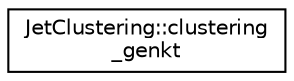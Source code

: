 digraph "Graphical Class Hierarchy"
{
 // LATEX_PDF_SIZE
  edge [fontname="Helvetica",fontsize="10",labelfontname="Helvetica",labelfontsize="10"];
  node [fontname="Helvetica",fontsize="10",shape=record];
  rankdir="LR";
  Node0 [label="JetClustering::clustering\l_genkt",height=0.2,width=0.4,color="black", fillcolor="white", style="filled",URL="$struct_jet_clustering_1_1clustering__genkt.html",tooltip="Jet Clustering interface for genkt."];
}
